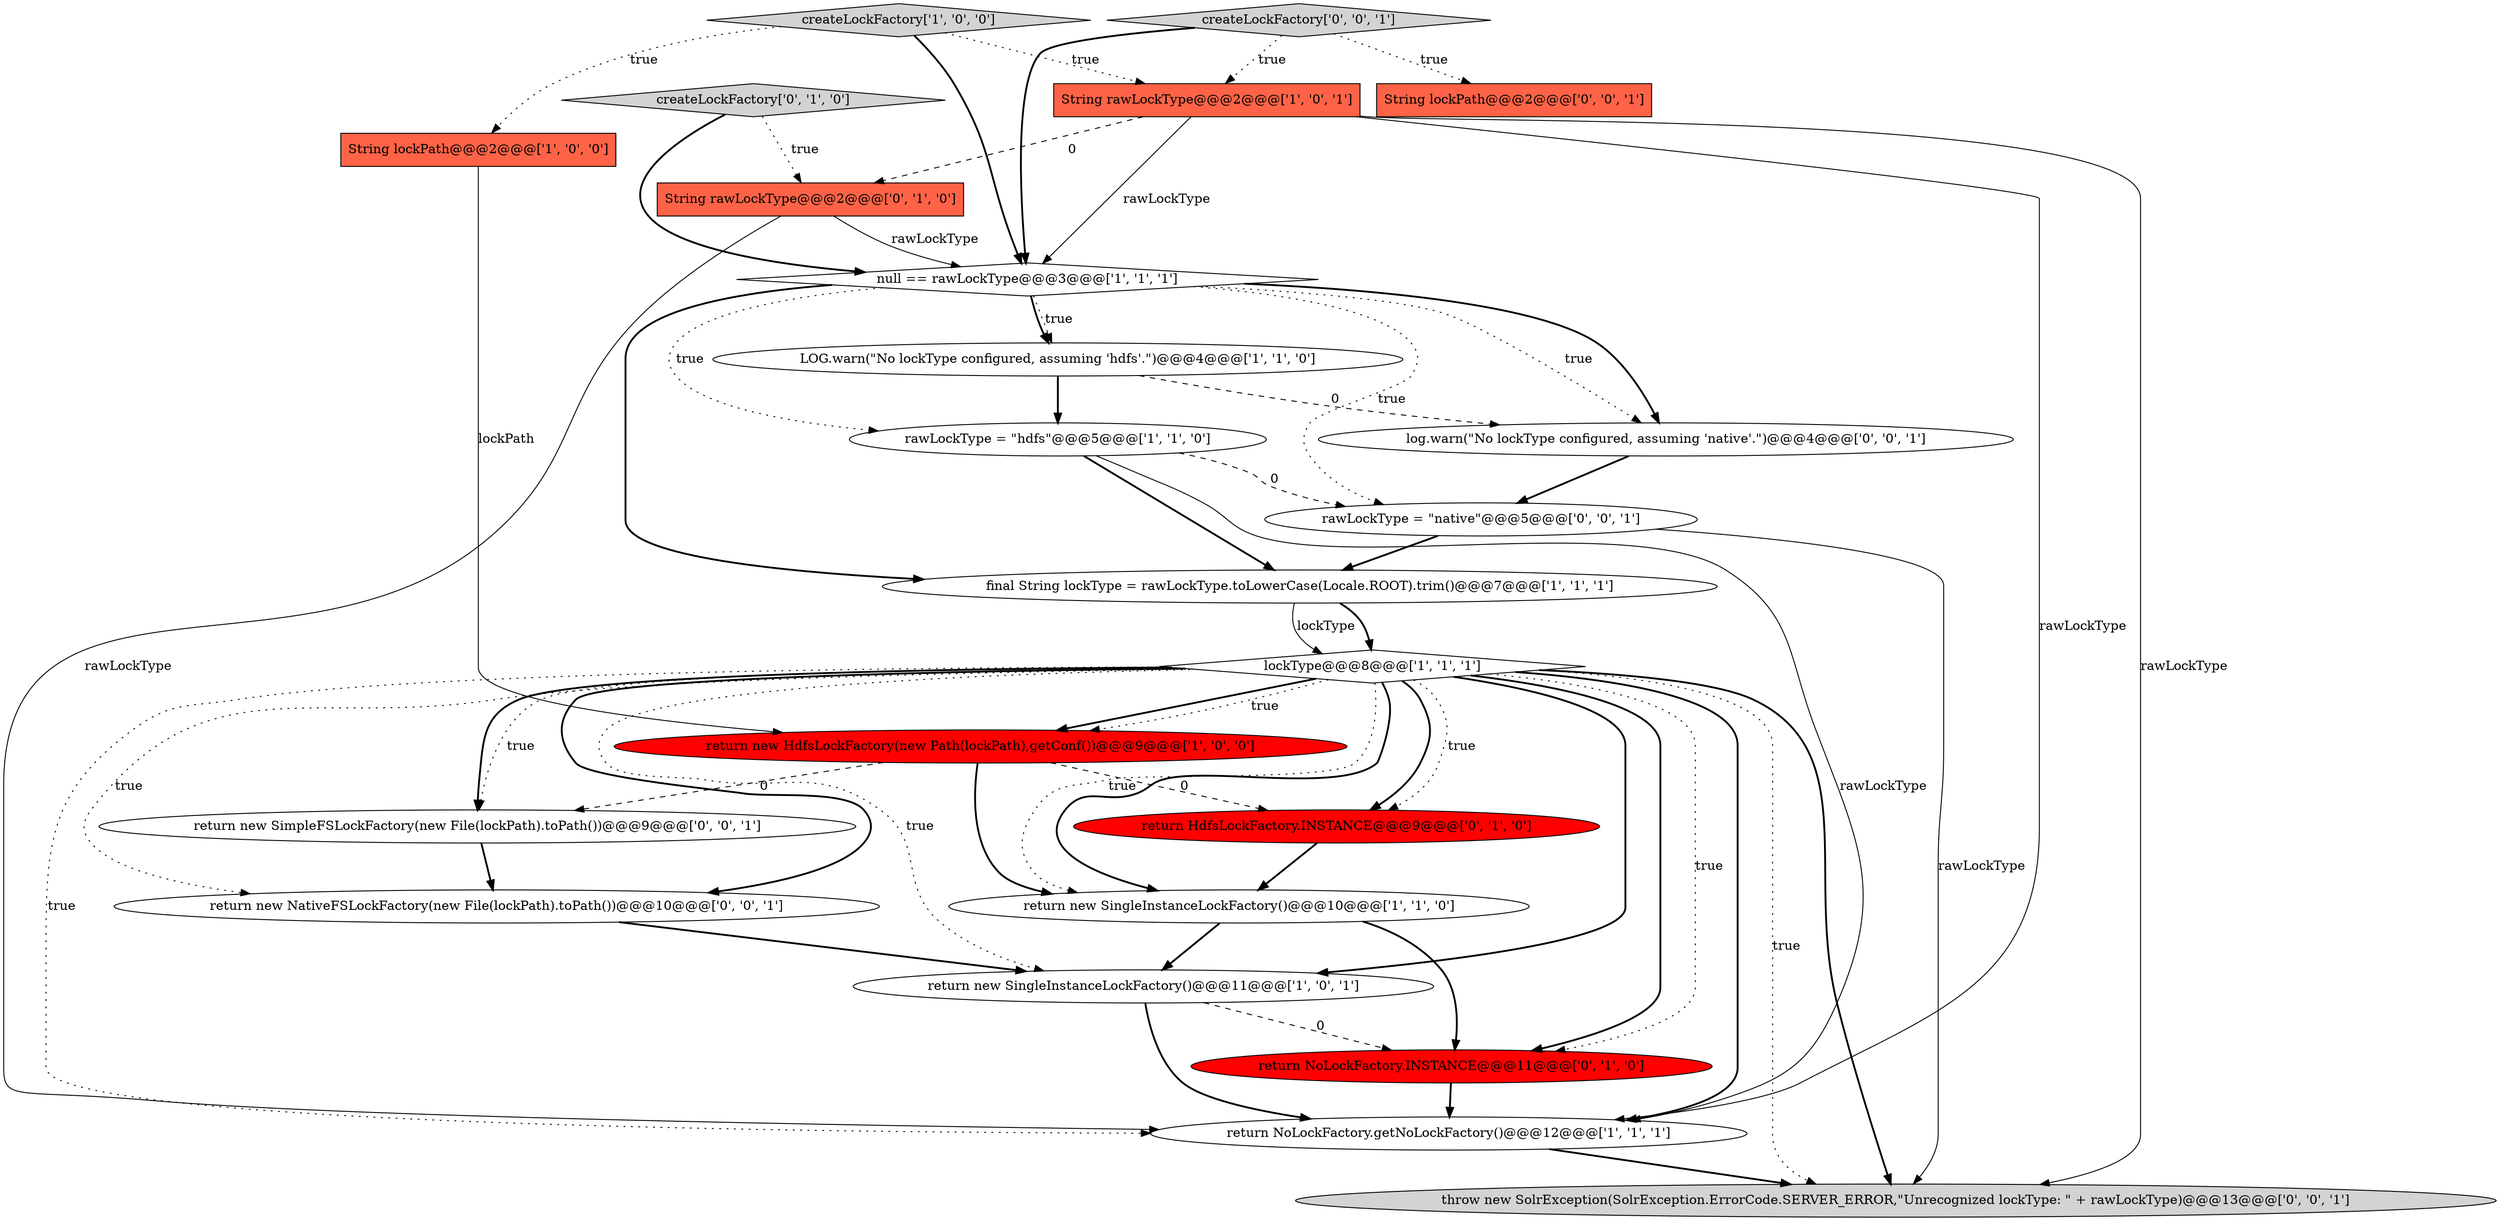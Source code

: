 digraph {
21 [style = filled, label = "rawLockType = \"native\"@@@5@@@['0', '0', '1']", fillcolor = white, shape = ellipse image = "AAA0AAABBB3BBB"];
18 [style = filled, label = "String lockPath@@@2@@@['0', '0', '1']", fillcolor = tomato, shape = box image = "AAA0AAABBB3BBB"];
10 [style = filled, label = "LOG.warn(\"No lockType configured, assuming 'hdfs'.\")@@@4@@@['1', '1', '0']", fillcolor = white, shape = ellipse image = "AAA0AAABBB1BBB"];
5 [style = filled, label = "return new SingleInstanceLockFactory()@@@11@@@['1', '0', '1']", fillcolor = white, shape = ellipse image = "AAA0AAABBB1BBB"];
1 [style = filled, label = "return new HdfsLockFactory(new Path(lockPath),getConf())@@@9@@@['1', '0', '0']", fillcolor = red, shape = ellipse image = "AAA1AAABBB1BBB"];
17 [style = filled, label = "createLockFactory['0', '0', '1']", fillcolor = lightgray, shape = diamond image = "AAA0AAABBB3BBB"];
15 [style = filled, label = "createLockFactory['0', '1', '0']", fillcolor = lightgray, shape = diamond image = "AAA0AAABBB2BBB"];
6 [style = filled, label = "return NoLockFactory.getNoLockFactory()@@@12@@@['1', '1', '1']", fillcolor = white, shape = ellipse image = "AAA0AAABBB1BBB"];
16 [style = filled, label = "return new SimpleFSLockFactory(new File(lockPath).toPath())@@@9@@@['0', '0', '1']", fillcolor = white, shape = ellipse image = "AAA0AAABBB3BBB"];
0 [style = filled, label = "null == rawLockType@@@3@@@['1', '1', '1']", fillcolor = white, shape = diamond image = "AAA0AAABBB1BBB"];
11 [style = filled, label = "return new SingleInstanceLockFactory()@@@10@@@['1', '1', '0']", fillcolor = white, shape = ellipse image = "AAA0AAABBB1BBB"];
4 [style = filled, label = "rawLockType = \"hdfs\"@@@5@@@['1', '1', '0']", fillcolor = white, shape = ellipse image = "AAA0AAABBB1BBB"];
14 [style = filled, label = "return NoLockFactory.INSTANCE@@@11@@@['0', '1', '0']", fillcolor = red, shape = ellipse image = "AAA1AAABBB2BBB"];
2 [style = filled, label = "lockType@@@8@@@['1', '1', '1']", fillcolor = white, shape = diamond image = "AAA0AAABBB1BBB"];
3 [style = filled, label = "createLockFactory['1', '0', '0']", fillcolor = lightgray, shape = diamond image = "AAA0AAABBB1BBB"];
9 [style = filled, label = "String rawLockType@@@2@@@['1', '0', '1']", fillcolor = tomato, shape = box image = "AAA0AAABBB1BBB"];
13 [style = filled, label = "return HdfsLockFactory.INSTANCE@@@9@@@['0', '1', '0']", fillcolor = red, shape = ellipse image = "AAA1AAABBB2BBB"];
22 [style = filled, label = "log.warn(\"No lockType configured, assuming 'native'.\")@@@4@@@['0', '0', '1']", fillcolor = white, shape = ellipse image = "AAA0AAABBB3BBB"];
7 [style = filled, label = "final String lockType = rawLockType.toLowerCase(Locale.ROOT).trim()@@@7@@@['1', '1', '1']", fillcolor = white, shape = ellipse image = "AAA0AAABBB1BBB"];
8 [style = filled, label = "String lockPath@@@2@@@['1', '0', '0']", fillcolor = tomato, shape = box image = "AAA0AAABBB1BBB"];
12 [style = filled, label = "String rawLockType@@@2@@@['0', '1', '0']", fillcolor = tomato, shape = box image = "AAA1AAABBB2BBB"];
19 [style = filled, label = "return new NativeFSLockFactory(new File(lockPath).toPath())@@@10@@@['0', '0', '1']", fillcolor = white, shape = ellipse image = "AAA0AAABBB3BBB"];
20 [style = filled, label = "throw new SolrException(SolrException.ErrorCode.SERVER_ERROR,\"Unrecognized lockType: \" + rawLockType)@@@13@@@['0', '0', '1']", fillcolor = lightgray, shape = ellipse image = "AAA0AAABBB3BBB"];
2->20 [style = dotted, label="true"];
2->20 [style = bold, label=""];
2->19 [style = bold, label=""];
5->14 [style = dashed, label="0"];
17->18 [style = dotted, label="true"];
0->10 [style = dotted, label="true"];
11->14 [style = bold, label=""];
2->6 [style = bold, label=""];
2->1 [style = bold, label=""];
9->6 [style = solid, label="rawLockType"];
0->4 [style = dotted, label="true"];
22->21 [style = bold, label=""];
4->6 [style = solid, label="rawLockType"];
3->9 [style = dotted, label="true"];
10->22 [style = dashed, label="0"];
16->19 [style = bold, label=""];
9->0 [style = solid, label="rawLockType"];
4->21 [style = dashed, label="0"];
13->11 [style = bold, label=""];
4->7 [style = bold, label=""];
3->0 [style = bold, label=""];
1->11 [style = bold, label=""];
0->22 [style = dotted, label="true"];
0->7 [style = bold, label=""];
2->11 [style = dotted, label="true"];
2->19 [style = dotted, label="true"];
2->13 [style = bold, label=""];
6->20 [style = bold, label=""];
19->5 [style = bold, label=""];
1->13 [style = dashed, label="0"];
11->5 [style = bold, label=""];
8->1 [style = solid, label="lockPath"];
0->10 [style = bold, label=""];
17->0 [style = bold, label=""];
0->21 [style = dotted, label="true"];
5->6 [style = bold, label=""];
2->6 [style = dotted, label="true"];
2->1 [style = dotted, label="true"];
7->2 [style = bold, label=""];
1->16 [style = dashed, label="0"];
15->0 [style = bold, label=""];
12->6 [style = solid, label="rawLockType"];
17->9 [style = dotted, label="true"];
2->14 [style = bold, label=""];
0->22 [style = bold, label=""];
10->4 [style = bold, label=""];
15->12 [style = dotted, label="true"];
21->7 [style = bold, label=""];
12->0 [style = solid, label="rawLockType"];
2->14 [style = dotted, label="true"];
9->12 [style = dashed, label="0"];
9->20 [style = solid, label="rawLockType"];
2->5 [style = dotted, label="true"];
3->8 [style = dotted, label="true"];
7->2 [style = solid, label="lockType"];
21->20 [style = solid, label="rawLockType"];
2->11 [style = bold, label=""];
14->6 [style = bold, label=""];
2->13 [style = dotted, label="true"];
2->16 [style = dotted, label="true"];
2->5 [style = bold, label=""];
2->16 [style = bold, label=""];
}
